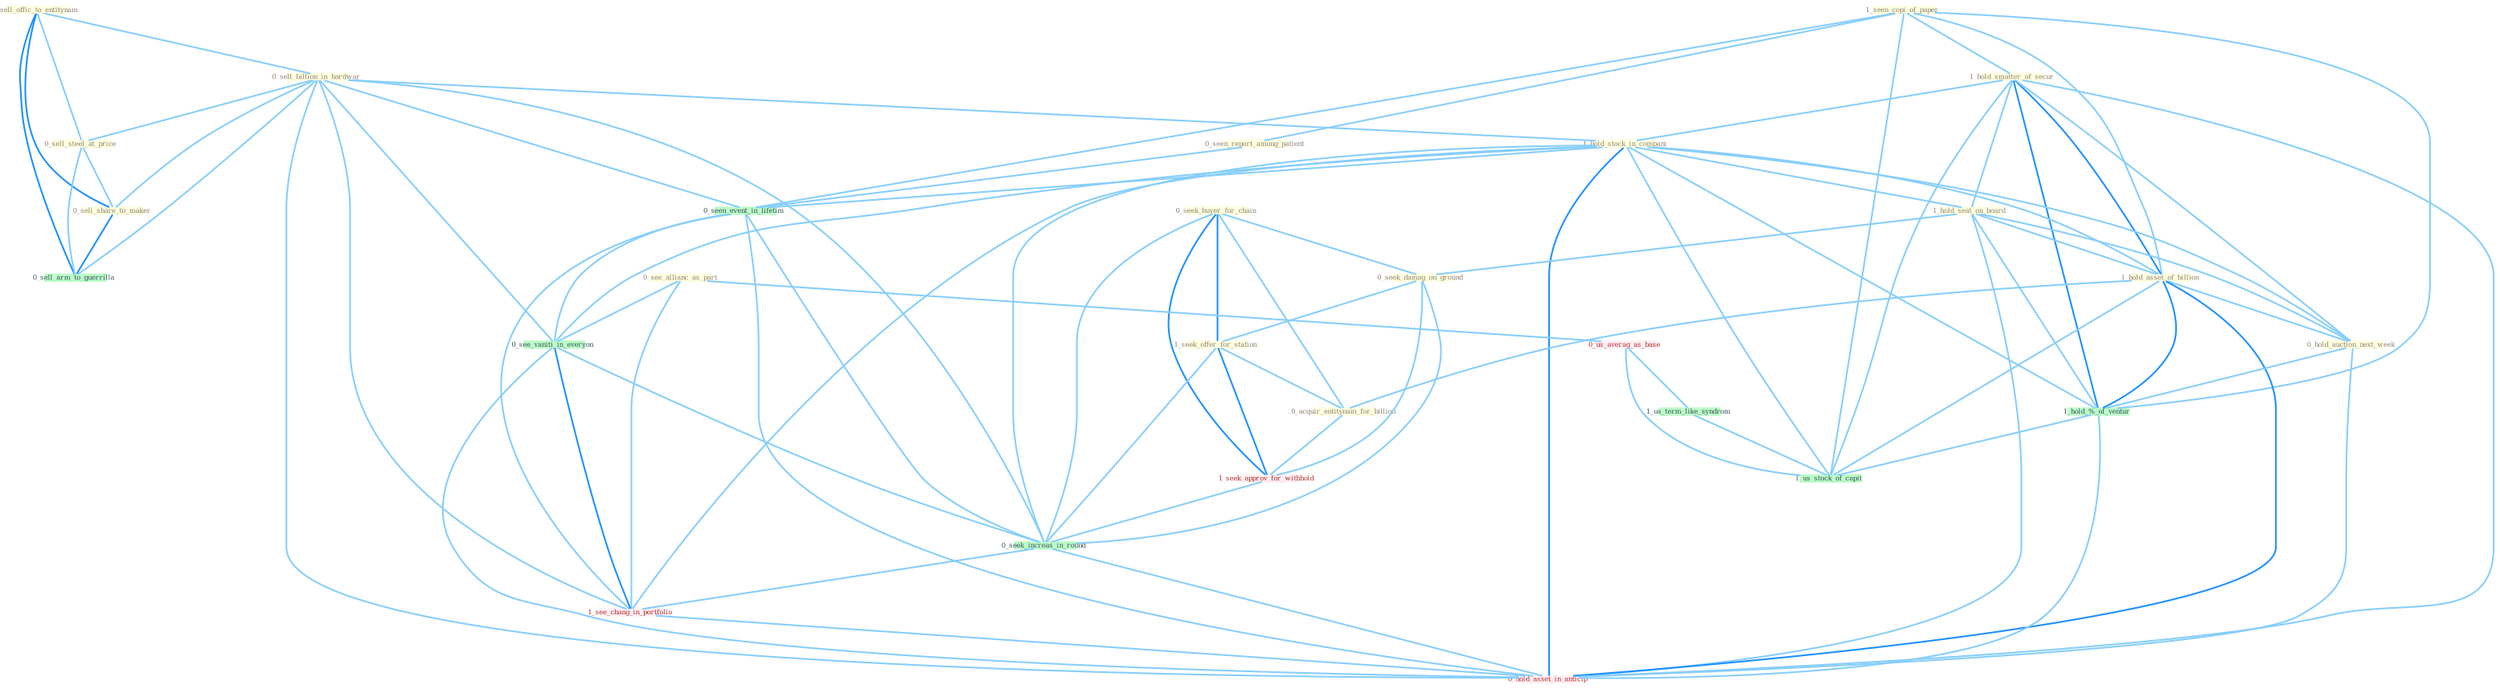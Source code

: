 Graph G{ 
    node
    [shape=polygon,style=filled,width=.5,height=.06,color="#BDFCC9",fixedsize=true,fontsize=4,
    fontcolor="#2f4f4f"];
    {node
    [color="#ffffe0", fontcolor="#8b7d6b"] "0_sell_offic_to_entitynam " "1_seen_copi_of_paper " "0_sell_billion_in_hardwar " "0_seek_buyer_for_chain " "0_seen_report_among_patient " "1_hold_smatter_of_secur " "0_sell_steel_at_price " "1_hold_stock_in_compani " "1_hold_seat_on_board " "0_seek_damag_on_ground " "0_see_allianc_as_part " "1_hold_asset_of_billion " "1_seek_offer_for_station " "0_acquir_entitynam_for_billion " "0_sell_share_to_maker " "0_hold_auction_next_week "}
{node [color="#fff0f5", fontcolor="#b22222"] "0_us_averag_as_base " "1_seek_approv_for_withhold " "1_see_chang_in_portfolio " "0_hold_asset_in_anticip "}
edge [color="#B0E2FF"];

	"0_sell_offic_to_entitynam " -- "0_sell_billion_in_hardwar " [w="1", color="#87cefa" ];
	"0_sell_offic_to_entitynam " -- "0_sell_steel_at_price " [w="1", color="#87cefa" ];
	"0_sell_offic_to_entitynam " -- "0_sell_share_to_maker " [w="2", color="#1e90ff" , len=0.8];
	"0_sell_offic_to_entitynam " -- "0_sell_arm_to_guerrilla " [w="2", color="#1e90ff" , len=0.8];
	"1_seen_copi_of_paper " -- "0_seen_report_among_patient " [w="1", color="#87cefa" ];
	"1_seen_copi_of_paper " -- "1_hold_smatter_of_secur " [w="1", color="#87cefa" ];
	"1_seen_copi_of_paper " -- "1_hold_asset_of_billion " [w="1", color="#87cefa" ];
	"1_seen_copi_of_paper " -- "0_seen_event_in_lifetim " [w="1", color="#87cefa" ];
	"1_seen_copi_of_paper " -- "1_hold_%_of_ventur " [w="1", color="#87cefa" ];
	"1_seen_copi_of_paper " -- "1_us_stock_of_capit " [w="1", color="#87cefa" ];
	"0_sell_billion_in_hardwar " -- "0_sell_steel_at_price " [w="1", color="#87cefa" ];
	"0_sell_billion_in_hardwar " -- "1_hold_stock_in_compani " [w="1", color="#87cefa" ];
	"0_sell_billion_in_hardwar " -- "0_sell_share_to_maker " [w="1", color="#87cefa" ];
	"0_sell_billion_in_hardwar " -- "0_seen_event_in_lifetim " [w="1", color="#87cefa" ];
	"0_sell_billion_in_hardwar " -- "0_see_vaniti_in_everyon " [w="1", color="#87cefa" ];
	"0_sell_billion_in_hardwar " -- "0_sell_arm_to_guerrilla " [w="1", color="#87cefa" ];
	"0_sell_billion_in_hardwar " -- "0_seek_increas_in_round " [w="1", color="#87cefa" ];
	"0_sell_billion_in_hardwar " -- "1_see_chang_in_portfolio " [w="1", color="#87cefa" ];
	"0_sell_billion_in_hardwar " -- "0_hold_asset_in_anticip " [w="1", color="#87cefa" ];
	"0_seek_buyer_for_chain " -- "0_seek_damag_on_ground " [w="1", color="#87cefa" ];
	"0_seek_buyer_for_chain " -- "1_seek_offer_for_station " [w="2", color="#1e90ff" , len=0.8];
	"0_seek_buyer_for_chain " -- "0_acquir_entitynam_for_billion " [w="1", color="#87cefa" ];
	"0_seek_buyer_for_chain " -- "1_seek_approv_for_withhold " [w="2", color="#1e90ff" , len=0.8];
	"0_seek_buyer_for_chain " -- "0_seek_increas_in_round " [w="1", color="#87cefa" ];
	"0_seen_report_among_patient " -- "0_seen_event_in_lifetim " [w="1", color="#87cefa" ];
	"1_hold_smatter_of_secur " -- "1_hold_stock_in_compani " [w="1", color="#87cefa" ];
	"1_hold_smatter_of_secur " -- "1_hold_seat_on_board " [w="1", color="#87cefa" ];
	"1_hold_smatter_of_secur " -- "1_hold_asset_of_billion " [w="2", color="#1e90ff" , len=0.8];
	"1_hold_smatter_of_secur " -- "0_hold_auction_next_week " [w="1", color="#87cefa" ];
	"1_hold_smatter_of_secur " -- "1_hold_%_of_ventur " [w="2", color="#1e90ff" , len=0.8];
	"1_hold_smatter_of_secur " -- "1_us_stock_of_capit " [w="1", color="#87cefa" ];
	"1_hold_smatter_of_secur " -- "0_hold_asset_in_anticip " [w="1", color="#87cefa" ];
	"0_sell_steel_at_price " -- "0_sell_share_to_maker " [w="1", color="#87cefa" ];
	"0_sell_steel_at_price " -- "0_sell_arm_to_guerrilla " [w="1", color="#87cefa" ];
	"1_hold_stock_in_compani " -- "1_hold_seat_on_board " [w="1", color="#87cefa" ];
	"1_hold_stock_in_compani " -- "1_hold_asset_of_billion " [w="1", color="#87cefa" ];
	"1_hold_stock_in_compani " -- "0_hold_auction_next_week " [w="1", color="#87cefa" ];
	"1_hold_stock_in_compani " -- "0_seen_event_in_lifetim " [w="1", color="#87cefa" ];
	"1_hold_stock_in_compani " -- "1_hold_%_of_ventur " [w="1", color="#87cefa" ];
	"1_hold_stock_in_compani " -- "0_see_vaniti_in_everyon " [w="1", color="#87cefa" ];
	"1_hold_stock_in_compani " -- "0_seek_increas_in_round " [w="1", color="#87cefa" ];
	"1_hold_stock_in_compani " -- "1_us_stock_of_capit " [w="1", color="#87cefa" ];
	"1_hold_stock_in_compani " -- "1_see_chang_in_portfolio " [w="1", color="#87cefa" ];
	"1_hold_stock_in_compani " -- "0_hold_asset_in_anticip " [w="2", color="#1e90ff" , len=0.8];
	"1_hold_seat_on_board " -- "0_seek_damag_on_ground " [w="1", color="#87cefa" ];
	"1_hold_seat_on_board " -- "1_hold_asset_of_billion " [w="1", color="#87cefa" ];
	"1_hold_seat_on_board " -- "0_hold_auction_next_week " [w="1", color="#87cefa" ];
	"1_hold_seat_on_board " -- "1_hold_%_of_ventur " [w="1", color="#87cefa" ];
	"1_hold_seat_on_board " -- "0_hold_asset_in_anticip " [w="1", color="#87cefa" ];
	"0_seek_damag_on_ground " -- "1_seek_offer_for_station " [w="1", color="#87cefa" ];
	"0_seek_damag_on_ground " -- "1_seek_approv_for_withhold " [w="1", color="#87cefa" ];
	"0_seek_damag_on_ground " -- "0_seek_increas_in_round " [w="1", color="#87cefa" ];
	"0_see_allianc_as_part " -- "0_us_averag_as_base " [w="1", color="#87cefa" ];
	"0_see_allianc_as_part " -- "0_see_vaniti_in_everyon " [w="1", color="#87cefa" ];
	"0_see_allianc_as_part " -- "1_see_chang_in_portfolio " [w="1", color="#87cefa" ];
	"1_hold_asset_of_billion " -- "0_acquir_entitynam_for_billion " [w="1", color="#87cefa" ];
	"1_hold_asset_of_billion " -- "0_hold_auction_next_week " [w="1", color="#87cefa" ];
	"1_hold_asset_of_billion " -- "1_hold_%_of_ventur " [w="2", color="#1e90ff" , len=0.8];
	"1_hold_asset_of_billion " -- "1_us_stock_of_capit " [w="1", color="#87cefa" ];
	"1_hold_asset_of_billion " -- "0_hold_asset_in_anticip " [w="2", color="#1e90ff" , len=0.8];
	"1_seek_offer_for_station " -- "0_acquir_entitynam_for_billion " [w="1", color="#87cefa" ];
	"1_seek_offer_for_station " -- "1_seek_approv_for_withhold " [w="2", color="#1e90ff" , len=0.8];
	"1_seek_offer_for_station " -- "0_seek_increas_in_round " [w="1", color="#87cefa" ];
	"0_acquir_entitynam_for_billion " -- "1_seek_approv_for_withhold " [w="1", color="#87cefa" ];
	"0_sell_share_to_maker " -- "0_sell_arm_to_guerrilla " [w="2", color="#1e90ff" , len=0.8];
	"0_hold_auction_next_week " -- "1_hold_%_of_ventur " [w="1", color="#87cefa" ];
	"0_hold_auction_next_week " -- "0_hold_asset_in_anticip " [w="1", color="#87cefa" ];
	"0_seen_event_in_lifetim " -- "0_see_vaniti_in_everyon " [w="1", color="#87cefa" ];
	"0_seen_event_in_lifetim " -- "0_seek_increas_in_round " [w="1", color="#87cefa" ];
	"0_seen_event_in_lifetim " -- "1_see_chang_in_portfolio " [w="1", color="#87cefa" ];
	"0_seen_event_in_lifetim " -- "0_hold_asset_in_anticip " [w="1", color="#87cefa" ];
	"0_us_averag_as_base " -- "1_us_term_like_syndrom " [w="1", color="#87cefa" ];
	"0_us_averag_as_base " -- "1_us_stock_of_capit " [w="1", color="#87cefa" ];
	"1_us_term_like_syndrom " -- "1_us_stock_of_capit " [w="1", color="#87cefa" ];
	"1_seek_approv_for_withhold " -- "0_seek_increas_in_round " [w="1", color="#87cefa" ];
	"1_hold_%_of_ventur " -- "1_us_stock_of_capit " [w="1", color="#87cefa" ];
	"1_hold_%_of_ventur " -- "0_hold_asset_in_anticip " [w="1", color="#87cefa" ];
	"0_see_vaniti_in_everyon " -- "0_seek_increas_in_round " [w="1", color="#87cefa" ];
	"0_see_vaniti_in_everyon " -- "1_see_chang_in_portfolio " [w="2", color="#1e90ff" , len=0.8];
	"0_see_vaniti_in_everyon " -- "0_hold_asset_in_anticip " [w="1", color="#87cefa" ];
	"0_seek_increas_in_round " -- "1_see_chang_in_portfolio " [w="1", color="#87cefa" ];
	"0_seek_increas_in_round " -- "0_hold_asset_in_anticip " [w="1", color="#87cefa" ];
	"1_see_chang_in_portfolio " -- "0_hold_asset_in_anticip " [w="1", color="#87cefa" ];
}